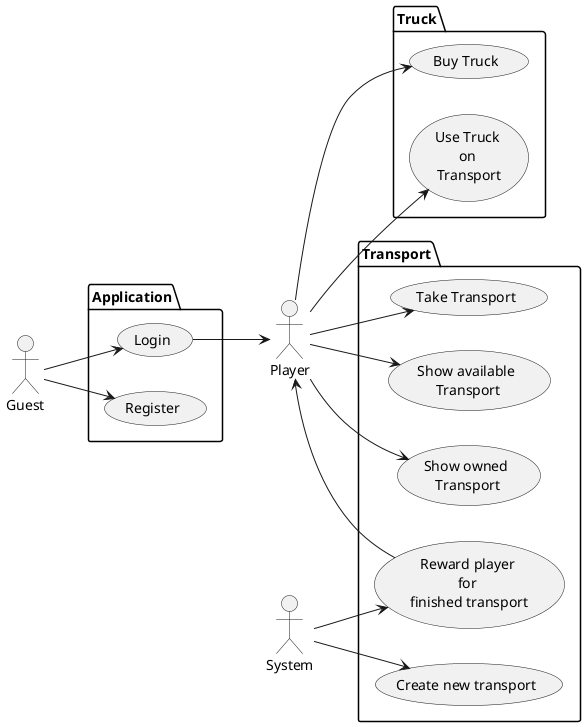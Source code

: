 @startuml abc
left to right direction
actor Guest as G
actor Player as P
actor System as S

package Application {
    usecase "Login" as L
    usecase "Register" as R
}
package Truck{
    usecase "Buy Truck" as BT
    usecase "Use Truck \non \nTransport" as UTT
}
package Transport {
    usecase "Take Transport" as TT
    usecase "Show available\n Transport" as SAT
    usecase "Show owned\n Transport" as SOT
    usecase "Reward player \nfor \nfinished transport" as RPFT
    usecase "Create new transport" as CNT
}
G-->L
G-->R
L-->P
P-->BT
P-->TT
P-->UTT
P-->SAT
P-->SOT
S-->RPFT
RPFT --> P
S-->CNT

@enduml